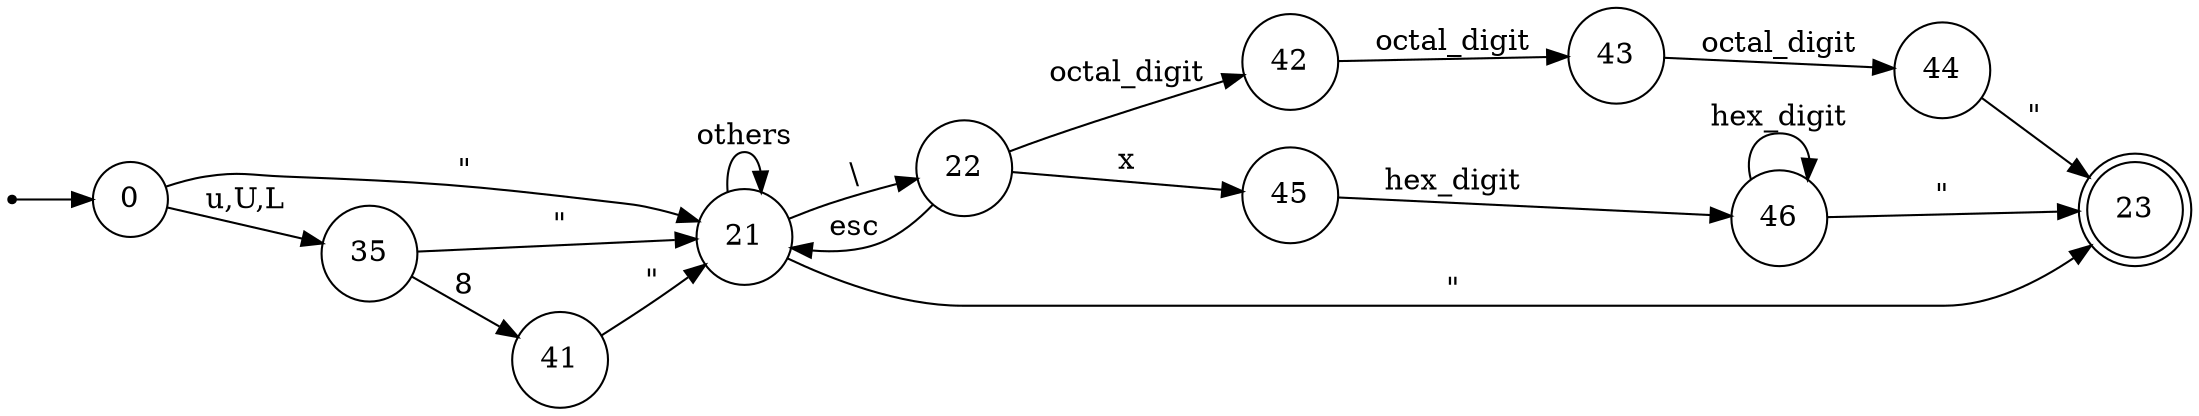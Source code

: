 digraph string2 {
    rankdir=LR
    node [shape=circle]
    s [shape=point]
    s -> 0

    0 -> 21 [label="\""]
    21 -> 21 [label=others]
    21 -> 22 [label="\\"]
    22 -> 21 [label=esc]
    21 -> 23 [label="\""]
    23 [shape=doublecircle]

    0 -> 35 [label="u,U,L"]
    35 -> 21 [label="\""]
    35 -> 41 [label=8]
    41 -> 21 [label="\""]

    22 -> 42 [label=octal_digit]
    42 -> 43 [label=octal_digit]
    43 -> 44 [label=octal_digit]

    22 -> 45 [label=x]
    45 -> 46 [label=hex_digit]
    46 -> 46 [label=hex_digit]

    // 42 -> 22 [label="\\"]
    // 42 -> 23 [label="\""]
    // 42 -> 21 [label=others]

    // 43 -> 22 [label="\\"]
    // 43 -> 23 [label="\""]
    // 43 -> 21 [label=others]

    // 44 -> 22 [label="\\"]
    44 -> 23 [label="\""]
    // 44 -> 21 [label=others]

    // 46 -> 22 [label="\\"]
    46 -> 23 [label="\""]
    // 46 -> 21 [label=others]
}